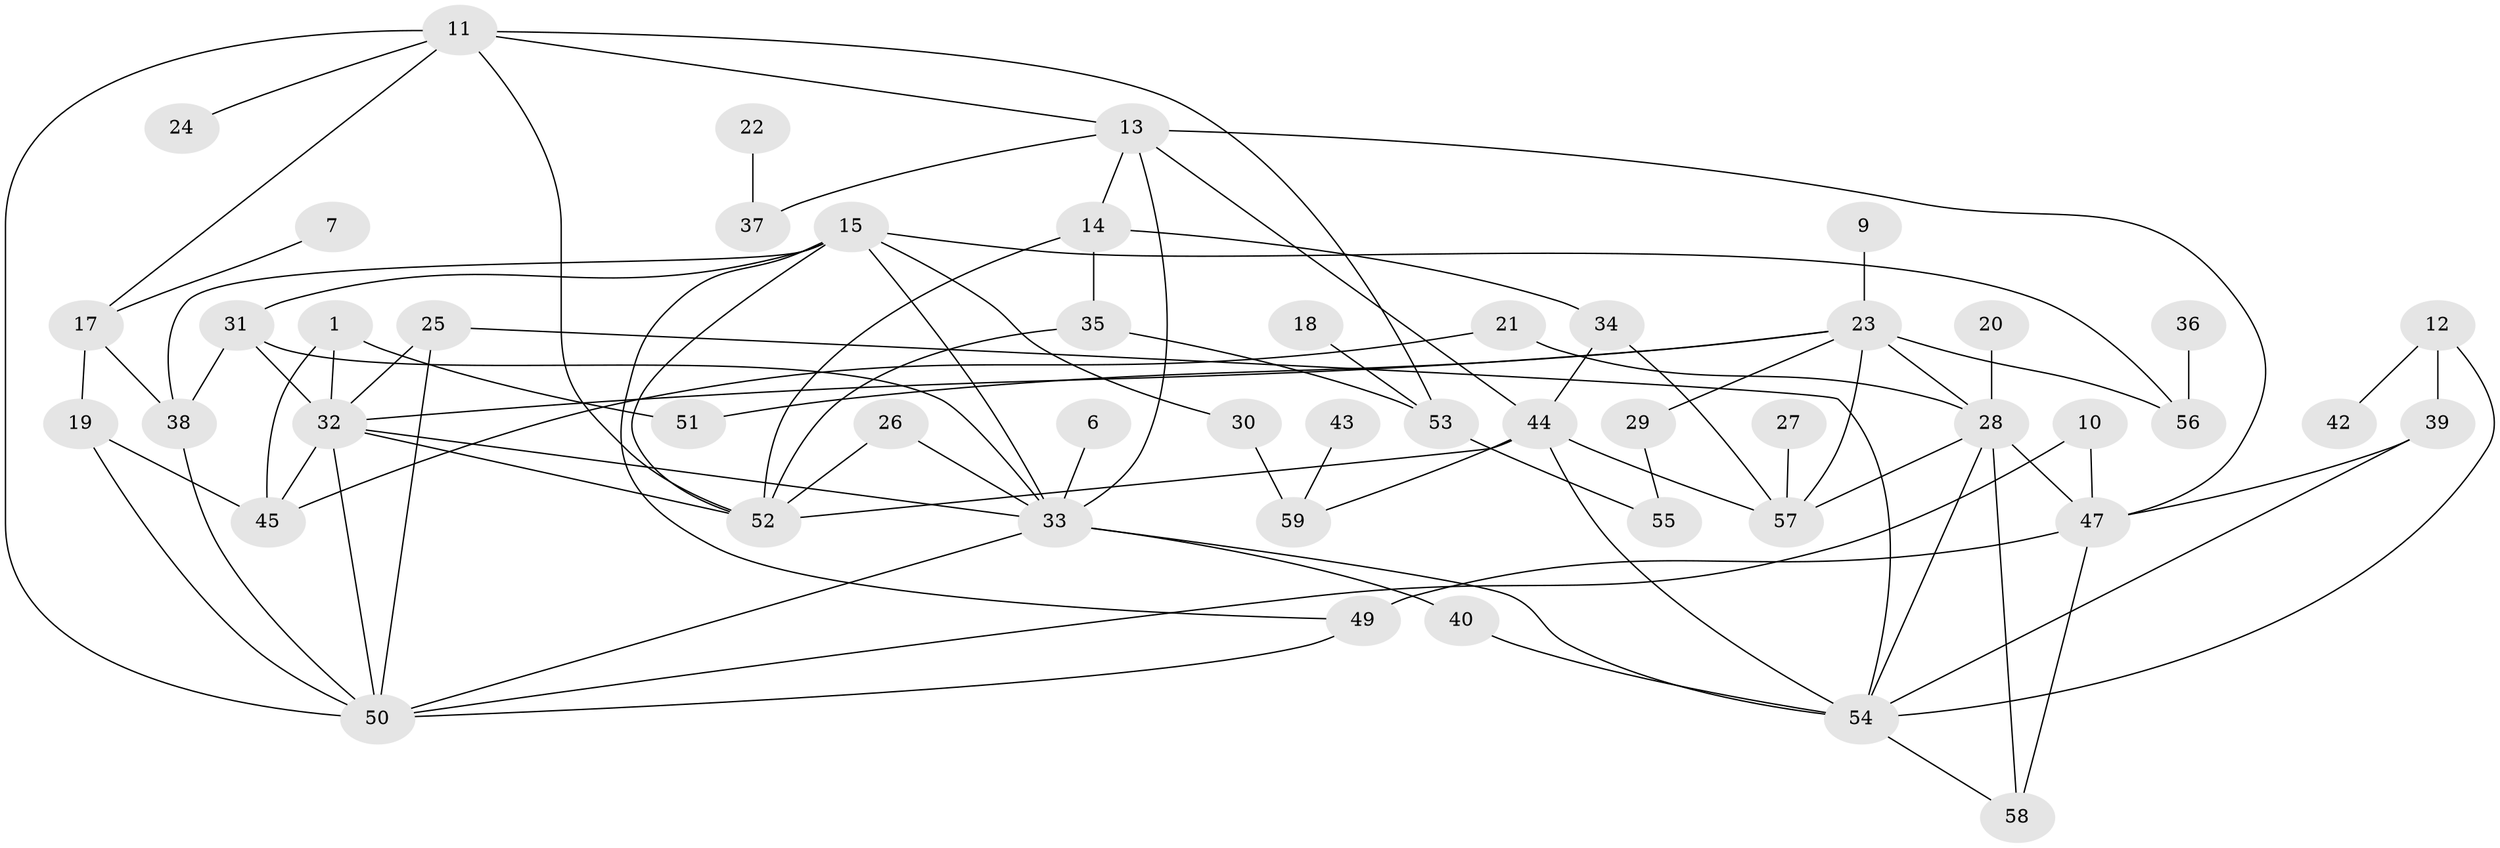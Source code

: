 // original degree distribution, {4: 0.1271186440677966, 3: 0.2457627118644068, 2: 0.2542372881355932, 0: 0.07627118644067797, 1: 0.17796610169491525, 5: 0.059322033898305086, 6: 0.03389830508474576, 7: 0.025423728813559324}
// Generated by graph-tools (version 1.1) at 2025/00/03/09/25 03:00:40]
// undirected, 50 vertices, 88 edges
graph export_dot {
graph [start="1"]
  node [color=gray90,style=filled];
  1;
  6;
  7;
  9;
  10;
  11;
  12;
  13;
  14;
  15;
  17;
  18;
  19;
  20;
  21;
  22;
  23;
  24;
  25;
  26;
  27;
  28;
  29;
  30;
  31;
  32;
  33;
  34;
  35;
  36;
  37;
  38;
  39;
  40;
  42;
  43;
  44;
  45;
  47;
  49;
  50;
  51;
  52;
  53;
  54;
  55;
  56;
  57;
  58;
  59;
  1 -- 32 [weight=1.0];
  1 -- 45 [weight=1.0];
  1 -- 51 [weight=1.0];
  6 -- 33 [weight=1.0];
  7 -- 17 [weight=1.0];
  9 -- 23 [weight=1.0];
  10 -- 47 [weight=1.0];
  10 -- 50 [weight=1.0];
  11 -- 13 [weight=1.0];
  11 -- 17 [weight=1.0];
  11 -- 24 [weight=1.0];
  11 -- 50 [weight=1.0];
  11 -- 52 [weight=1.0];
  11 -- 53 [weight=1.0];
  12 -- 39 [weight=1.0];
  12 -- 42 [weight=1.0];
  12 -- 54 [weight=1.0];
  13 -- 14 [weight=1.0];
  13 -- 33 [weight=1.0];
  13 -- 37 [weight=1.0];
  13 -- 44 [weight=1.0];
  13 -- 47 [weight=1.0];
  14 -- 34 [weight=1.0];
  14 -- 35 [weight=1.0];
  14 -- 52 [weight=1.0];
  15 -- 30 [weight=1.0];
  15 -- 31 [weight=1.0];
  15 -- 33 [weight=1.0];
  15 -- 38 [weight=1.0];
  15 -- 49 [weight=1.0];
  15 -- 52 [weight=1.0];
  15 -- 56 [weight=1.0];
  17 -- 19 [weight=1.0];
  17 -- 38 [weight=1.0];
  18 -- 53 [weight=1.0];
  19 -- 45 [weight=1.0];
  19 -- 50 [weight=1.0];
  20 -- 28 [weight=1.0];
  21 -- 28 [weight=1.0];
  21 -- 45 [weight=1.0];
  22 -- 37 [weight=1.0];
  23 -- 28 [weight=2.0];
  23 -- 29 [weight=1.0];
  23 -- 32 [weight=1.0];
  23 -- 51 [weight=1.0];
  23 -- 56 [weight=1.0];
  23 -- 57 [weight=1.0];
  25 -- 32 [weight=1.0];
  25 -- 50 [weight=1.0];
  25 -- 54 [weight=1.0];
  26 -- 33 [weight=1.0];
  26 -- 52 [weight=1.0];
  27 -- 57 [weight=1.0];
  28 -- 47 [weight=1.0];
  28 -- 54 [weight=1.0];
  28 -- 57 [weight=2.0];
  28 -- 58 [weight=1.0];
  29 -- 55 [weight=1.0];
  30 -- 59 [weight=2.0];
  31 -- 32 [weight=1.0];
  31 -- 33 [weight=1.0];
  31 -- 38 [weight=1.0];
  32 -- 33 [weight=1.0];
  32 -- 45 [weight=1.0];
  32 -- 50 [weight=1.0];
  32 -- 52 [weight=1.0];
  33 -- 40 [weight=1.0];
  33 -- 50 [weight=1.0];
  33 -- 54 [weight=2.0];
  34 -- 44 [weight=1.0];
  34 -- 57 [weight=1.0];
  35 -- 52 [weight=1.0];
  35 -- 53 [weight=1.0];
  36 -- 56 [weight=1.0];
  38 -- 50 [weight=1.0];
  39 -- 47 [weight=1.0];
  39 -- 54 [weight=1.0];
  40 -- 54 [weight=1.0];
  43 -- 59 [weight=1.0];
  44 -- 52 [weight=1.0];
  44 -- 54 [weight=1.0];
  44 -- 57 [weight=1.0];
  44 -- 59 [weight=1.0];
  47 -- 49 [weight=1.0];
  47 -- 58 [weight=1.0];
  49 -- 50 [weight=1.0];
  53 -- 55 [weight=1.0];
  54 -- 58 [weight=1.0];
}
